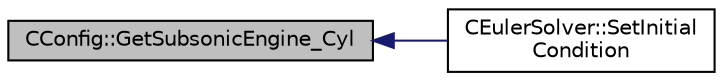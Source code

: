 digraph "CConfig::GetSubsonicEngine_Cyl"
{
  edge [fontname="Helvetica",fontsize="10",labelfontname="Helvetica",labelfontsize="10"];
  node [fontname="Helvetica",fontsize="10",shape=record];
  rankdir="LR";
  Node11711 [label="CConfig::GetSubsonicEngine_Cyl",height=0.2,width=0.4,color="black", fillcolor="grey75", style="filled", fontcolor="black"];
  Node11711 -> Node11712 [dir="back",color="midnightblue",fontsize="10",style="solid",fontname="Helvetica"];
  Node11712 [label="CEulerSolver::SetInitial\lCondition",height=0.2,width=0.4,color="black", fillcolor="white", style="filled",URL="$class_c_euler_solver.html#acd432e102632a115b8a1821f58b21340",tooltip="Set the initial condition for the Euler Equations. "];
}
